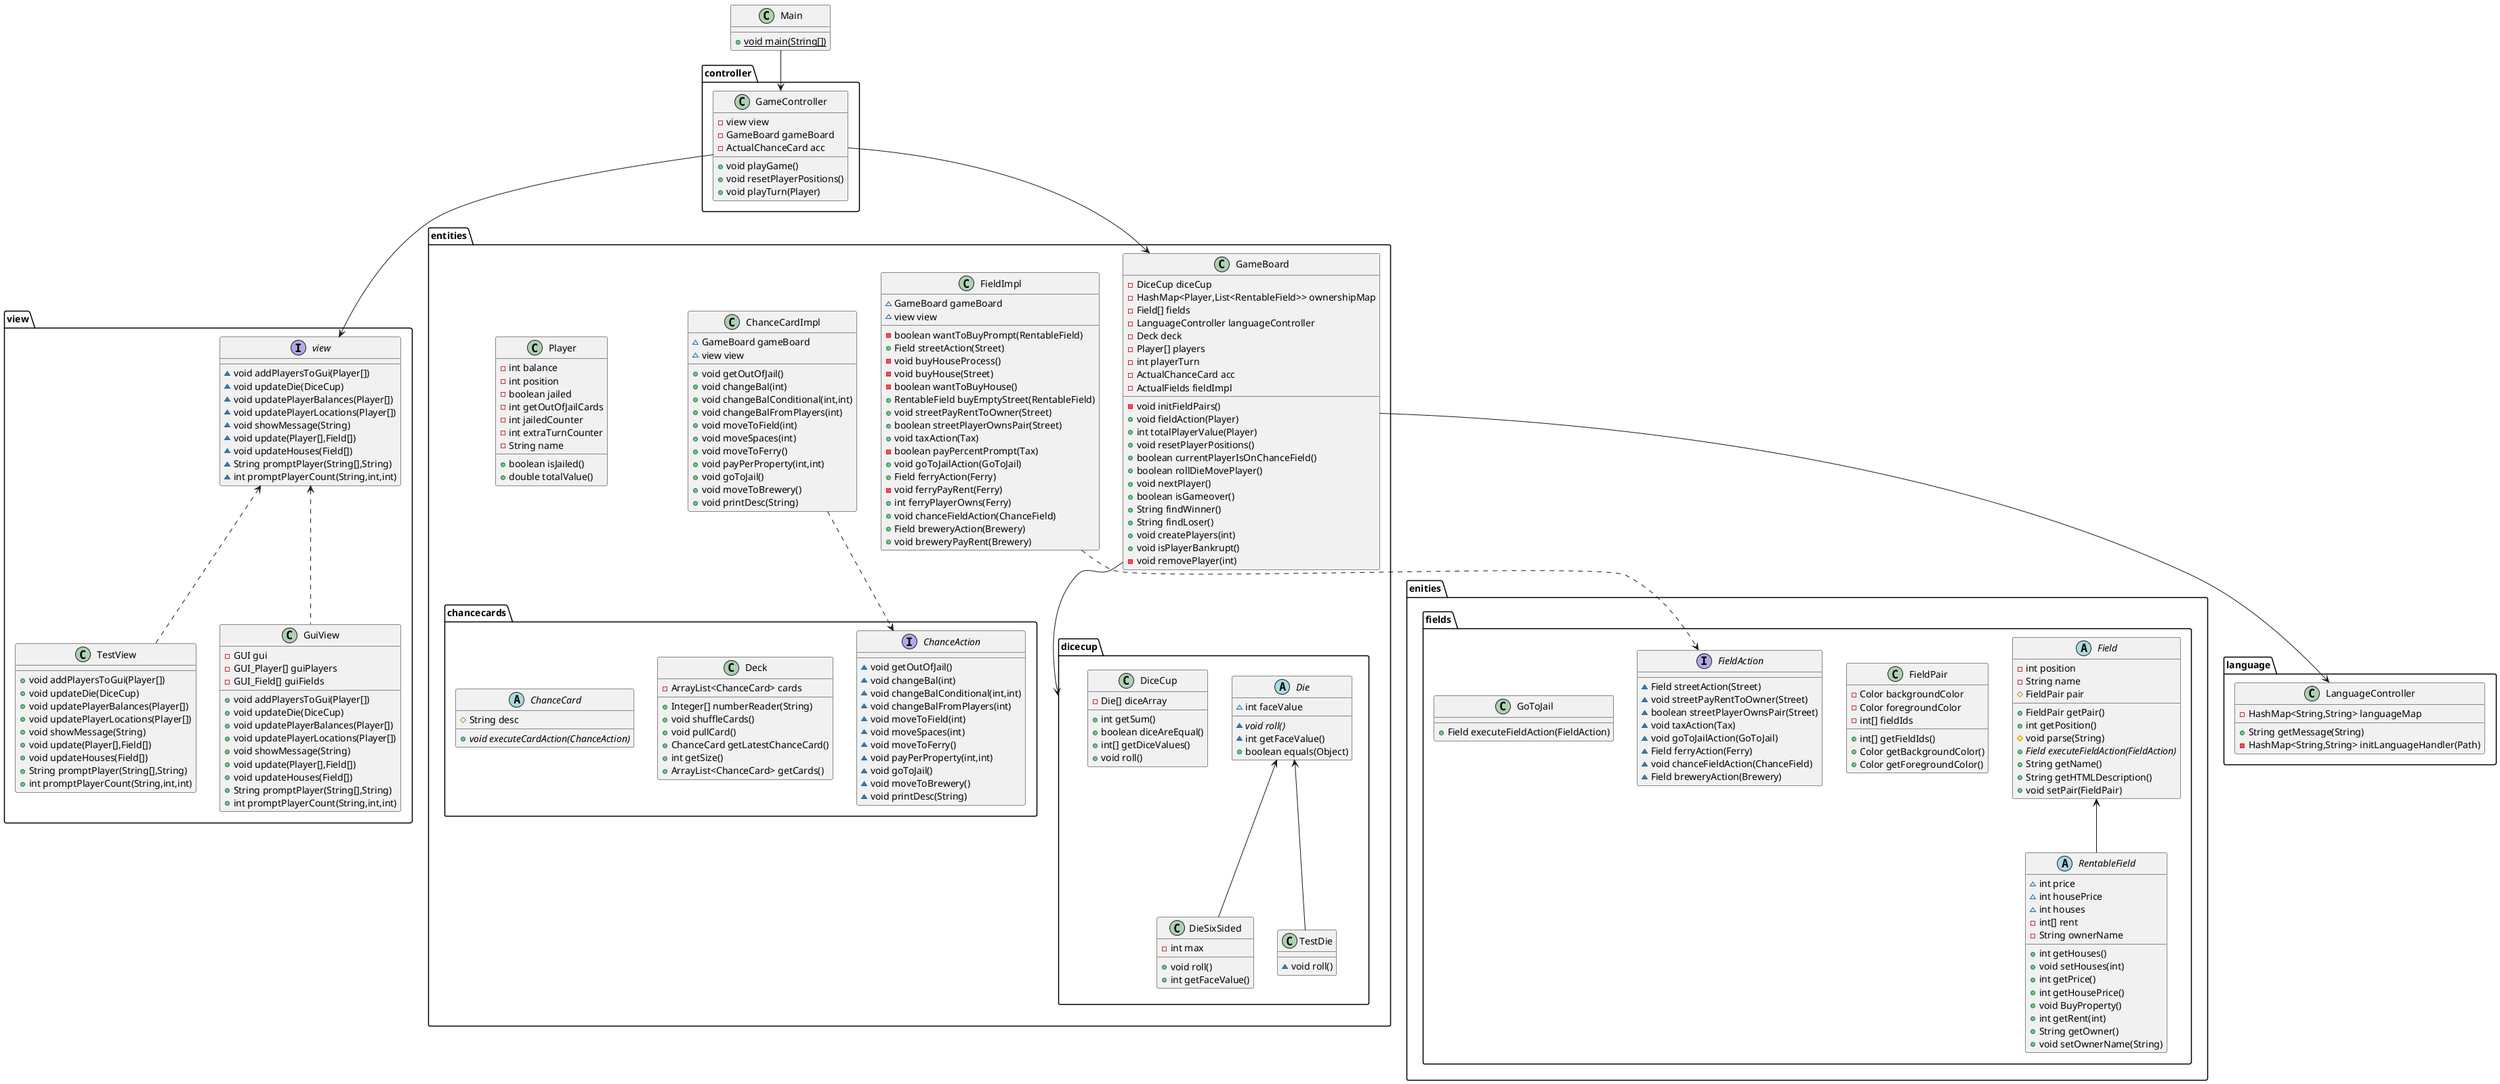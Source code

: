 @startuml

class view.TestView {
+ void addPlayersToGui(Player[])
+ void updateDie(DiceCup)
+ void updatePlayerBalances(Player[])
+ void updatePlayerLocations(Player[])
+ void showMessage(String)
+ void update(Player[],Field[])
+ void updateHouses(Field[])
+ String promptPlayer(String[],String)
+ int promptPlayerCount(String,int,int)
}
interface view.view {
~ void addPlayersToGui(Player[])
~ void updateDie(DiceCup)
~ void updatePlayerBalances(Player[])
~ void updatePlayerLocations(Player[])
~ void showMessage(String)
~ void update(Player[],Field[])
~ void updateHouses(Field[])
~ String promptPlayer(String[],String)
~ int promptPlayerCount(String,int,int)
}

class entities.dicecup.DieSixSided {
- int max
+ void roll()
+ int getFaceValue()
}
interface entities.chancecards.ChanceAction {
~ void getOutOfJail()
~ void changeBal(int)
~ void changeBalConditional(int,int)
~ void changeBalFromPlayers(int)
~ void moveToField(int)
~ void moveSpaces(int)
~ void moveToFerry()
~ void payPerProperty(int,int)
~ void goToJail()
~ void moveToBrewery()
~ void printDesc(String)
}
class entities.GameBoard {
- DiceCup diceCup
- HashMap<Player,List<RentableField>> ownershipMap
- Field[] fields
- LanguageController languageController
- Deck deck
- Player[] players
- int playerTurn
- ActualChanceCard acc
- ActualFields fieldImpl
- void initFieldPairs()
+ void fieldAction(Player)
+ int totalPlayerValue(Player)
+ void resetPlayerPositions()
+ boolean currentPlayerIsOnChanceField()
+ boolean rollDieMovePlayer()
+ void nextPlayer()
+ boolean isGameover()
+ String findWinner()
+ String findLoser()
+ void createPlayers(int)
+ void isPlayerBankrupt()
- void removePlayer(int)
}
class entities.Player {
- int balance
- int position
- boolean jailed
- int getOutOfJailCards
- int jailedCounter
- int extraTurnCounter
- String name
+ boolean isJailed()
+ double totalValue()
}




class entities.chancecards.Deck {
- ArrayList<ChanceCard> cards
+ Integer[] numberReader(String)
+ void shuffleCards()
+ void pullCard()
+ ChanceCard getLatestChanceCard()
+ int getSize()
+ ArrayList<ChanceCard> getCards()
}

class entities.ChanceCardImpl {
~ GameBoard gameBoard
~ view view
+ void getOutOfJail()
+ void changeBal(int)
+ void changeBalConditional(int,int)
+ void changeBalFromPlayers(int)
+ void moveToField(int)
+ void moveSpaces(int)
+ void moveToFerry()
+ void payPerProperty(int,int)
+ void goToJail()
+ void moveToBrewery()
+ void printDesc(String)
}

abstract class enities.fields.Field {
- int position
- String name
# FieldPair pair
+ FieldPair getPair()
+ int getPosition()
# void parse(String)
+ {abstract}Field executeFieldAction(FieldAction)
+ String getName()
+ String getHTMLDescription()
+ void setPair(FieldPair)
}
class language.LanguageController {
- HashMap<String,String> languageMap
+ String getMessage(String)
- HashMap<String,String> initLanguageHandler(Path)
}
class enities.fields.FieldPair {
- Color backgroundColor
- Color foregroundColor
- int[] fieldIds
+ int[] getFieldIds()
+ Color getBackgroundColor()
+ Color getForegroundColor()
}
abstract class entities.dicecup.Die {
~ int faceValue
~ {abstract}void roll()
~ int getFaceValue()
+ boolean equals(Object)
}
abstract class enities.fields.RentableField {
~ int price
~ int housePrice
~ int houses
- int[] rent
- String ownerName
+ int getHouses()
+ void setHouses(int)
+ int getPrice()
+ int getHousePrice()
+ void BuyProperty()
+ int getRent(int)
+ String getOwner()
+ void setOwnerName(String)
}


class entities.dicecup.DiceCup {
- Die[] diceArray
+ int getSum()
+ boolean diceAreEqual()
+ int[] getDiceValues()
+ void roll()
}
class controller.GameController {
- view view
- GameBoard gameBoard
- ActualChanceCard acc
+ void playGame()
+ void resetPlayerPositions()
+ void playTurn(Player)
}



class view.GuiView {
- GUI gui
- GUI_Player[] guiPlayers
- GUI_Field[] guiFields
+ void addPlayersToGui(Player[])
+ void updateDie(DiceCup)
+ void updatePlayerBalances(Player[])
+ void updatePlayerLocations(Player[])
+ void showMessage(String)
+ void update(Player[],Field[])
+ void updateHouses(Field[])
+ String promptPlayer(String[],String)
+ int promptPlayerCount(String,int,int)
}


class entities.dicecup.TestDie {
~ void roll()
}
abstract class entities.chancecards.ChanceCard {
# String desc
+ {abstract}void executeCardAction(ChanceAction)
}
class entities.FieldImpl {
~ GameBoard gameBoard
~ view view
- boolean wantToBuyPrompt(RentableField)
+ Field streetAction(Street)
- void buyHouseProcess()
- void buyHouse(Street)
- boolean wantToBuyHouse()
+ RentableField buyEmptyStreet(RentableField)
+ void streetPayRentToOwner(Street)
+ boolean streetPlayerOwnsPair(Street)
+ void taxAction(Tax)
- boolean payPercentPrompt(Tax)
+ void goToJailAction(GoToJail)
+ Field ferryAction(Ferry)
- void ferryPayRent(Ferry)
+ int ferryPlayerOwns(Ferry)
+ void chanceFieldAction(ChanceField)
+ Field breweryAction(Brewery)
+ void breweryPayRent(Brewery)
}
class Main {
+ {static} void main(String[])
}

interface enities.fields.FieldAction {
~ Field streetAction(Street)
~ void streetPayRentToOwner(Street)
~ boolean streetPlayerOwnsPair(Street)
~ void taxAction(Tax)
~ void goToJailAction(GoToJail)
~ Field ferryAction(Ferry)
~ void chanceFieldAction(ChanceField)
~ Field breweryAction(Brewery)
}
class enities.fields.GoToJail {
+ Field executeFieldAction(FieldAction)
}


view.view <.. view.TestView


entities.dicecup.Die <-- entities.dicecup.DieSixSided
entities.chancecards.ChanceAction <.up. entities.ChanceCardImpl
enities.fields.FieldAction <.up. entities.FieldImpl
enities.fields.Field <-- enities.fields.RentableField
view.view <.. view.GuiView
entities.dicecup.Die <-- entities.dicecup.TestDie
controller.GameController --> view.view
controller.GameController --> entities.GameBoard
entities.GameBoard -->entities.dicecup
Main -->controller.GameController
entities.GameBoard -->language.LanguageController
@enduml